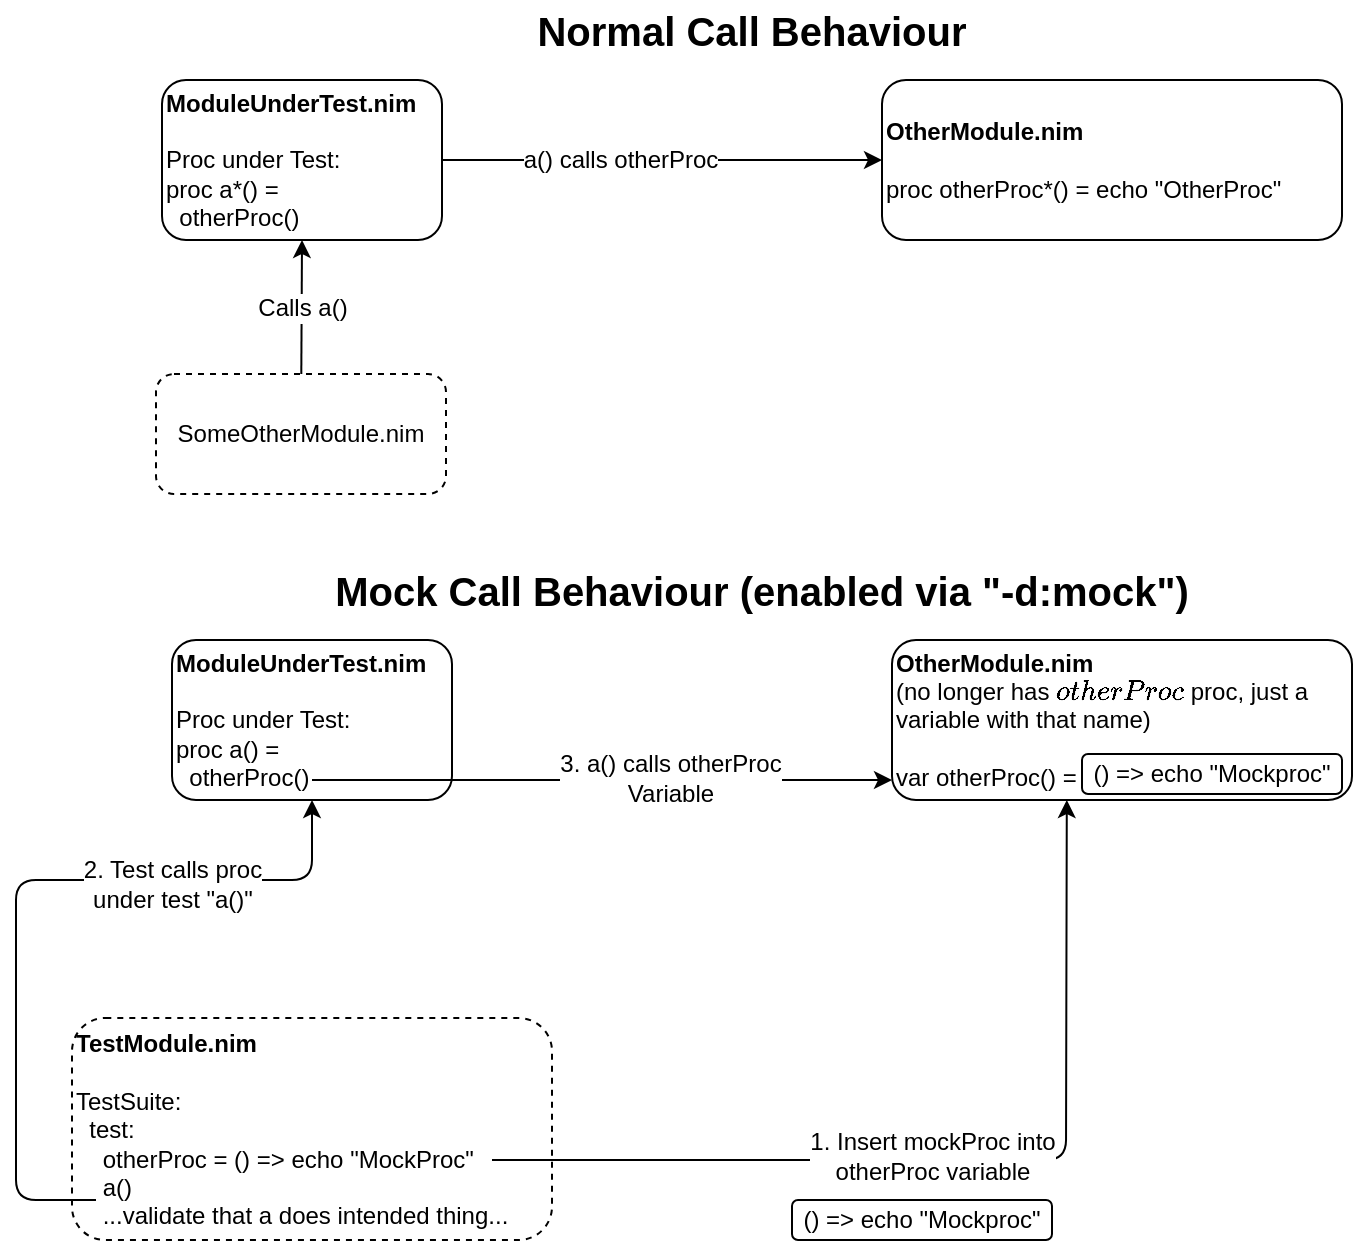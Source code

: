 <mxfile>
    <diagram id="bKo65RRr0gXhGwOgnKGA" name="Page-1">
        <mxGraphModel dx="873" dy="398" grid="1" gridSize="10" guides="1" tooltips="1" connect="1" arrows="1" fold="1" page="1" pageScale="1" pageWidth="827" pageHeight="1169" background="#ffffff" math="0" shadow="0">
            <root>
                <mxCell id="0"/>
                <mxCell id="1" parent="0"/>
                <mxCell id="21" value="&lt;b&gt;&lt;font style=&quot;font-size: 20px&quot;&gt;Mock Call Behaviour (enabled via &quot;-d:mock&quot;)&lt;/font&gt;&lt;/b&gt;" style="text;html=1;strokeColor=none;fillColor=none;align=center;verticalAlign=middle;whiteSpace=wrap;rounded=0;" vertex="1" parent="1">
                    <mxGeometry x="235" y="620" width="580" height="30" as="geometry"/>
                </mxCell>
                <mxCell id="24" value="&lt;div style=&quot;text-align: center&quot;&gt;&lt;span&gt;&lt;b&gt;ModuleUnderTest.nim&lt;/b&gt;&lt;/span&gt;&lt;/div&gt;&lt;div style=&quot;text-align: center&quot;&gt;&lt;span&gt;&lt;br&gt;&lt;/span&gt;&lt;/div&gt;&lt;span&gt;&lt;div&gt;&lt;span&gt;Proc under Test:&lt;/span&gt;&lt;/div&gt;&lt;/span&gt;&lt;div&gt;proc a() =&amp;nbsp;&lt;/div&gt;&lt;div&gt;&amp;nbsp; otherProc()&lt;/div&gt;" style="rounded=1;whiteSpace=wrap;html=1;align=left;" vertex="1" parent="1">
                    <mxGeometry x="230" y="660" width="140" height="80" as="geometry"/>
                </mxCell>
                <mxCell id="25" value="&lt;div&gt;&lt;span&gt;&lt;b&gt;OtherModule.nim&lt;/b&gt;&lt;/span&gt;&lt;/div&gt;&lt;div&gt;&lt;span&gt;(no longer has `otherProc` proc, just a variable with that name)&lt;/span&gt;&lt;/div&gt;&lt;div&gt;&lt;span&gt;&lt;br&gt;&lt;/span&gt;&lt;/div&gt;&lt;div&gt;&lt;span&gt;var otherProc() = () =&amp;gt;&amp;nbsp;&lt;/span&gt;&lt;span&gt;echo &quot;OtherProc&quot;&lt;/span&gt;&lt;br&gt;&lt;/div&gt;" style="rounded=1;whiteSpace=wrap;html=1;align=left;" vertex="1" parent="1">
                    <mxGeometry x="590" y="660" width="230" height="80" as="geometry"/>
                </mxCell>
                <mxCell id="28" value="() =&amp;gt; echo &quot;Mockproc&quot;" style="rounded=1;whiteSpace=wrap;html=1;fontSize=12;" vertex="1" parent="1">
                    <mxGeometry x="685" y="717" width="130" height="20" as="geometry"/>
                </mxCell>
                <mxCell id="40" value="&lt;b&gt;TestModule.nim&lt;br&gt;&lt;/b&gt;&lt;br&gt;TestSuite:&lt;br&gt;&amp;nbsp; test:&lt;br&gt;&amp;nbsp; &amp;nbsp; otherProc = () =&amp;gt; echo &quot;MockProc&quot;&lt;br&gt;&amp;nbsp; &amp;nbsp; a()&lt;br&gt;&amp;nbsp; &amp;nbsp; ...validate that a does intended thing..." style="rounded=1;whiteSpace=wrap;html=1;fontSize=12;align=left;dashed=1;" vertex="1" parent="1">
                    <mxGeometry x="180" y="849" width="240" height="111" as="geometry"/>
                </mxCell>
                <mxCell id="46" value="() =&amp;gt; echo &quot;Mockproc&quot;" style="rounded=1;whiteSpace=wrap;html=1;fontSize=12;" vertex="1" parent="1">
                    <mxGeometry x="540" y="940" width="130" height="20" as="geometry"/>
                </mxCell>
                <mxCell id="22" style="edgeStyle=none;html=1;entryX=0.38;entryY=1;entryDx=0;entryDy=0;exitX=0.875;exitY=0.64;exitDx=0;exitDy=0;exitPerimeter=0;entryPerimeter=0;" edge="1" parent="1" source="40" target="25">
                    <mxGeometry relative="1" as="geometry">
                        <mxPoint x="300" y="740" as="targetPoint"/>
                        <mxPoint x="330" y="801.429" as="sourcePoint"/>
                        <Array as="points">
                            <mxPoint x="677" y="920"/>
                        </Array>
                    </mxGeometry>
                </mxCell>
                <mxCell id="56" value="1. Insert mockProc into&lt;br&gt;otherProc variable" style="edgeLabel;html=1;align=center;verticalAlign=middle;resizable=0;points=[];fontSize=12;" vertex="1" connectable="0" parent="22">
                    <mxGeometry x="-0.058" y="2" relative="1" as="geometry">
                        <mxPoint as="offset"/>
                    </mxGeometry>
                </mxCell>
                <mxCell id="42" value="" style="edgeStyle=none;html=1;fontSize=12;entryX=0.5;entryY=1;entryDx=0;entryDy=0;exitX=0.05;exitY=0.82;exitDx=0;exitDy=0;exitPerimeter=0;" edge="1" parent="1" source="40" target="24">
                    <mxGeometry relative="1" as="geometry">
                        <mxPoint x="191.92" y="886.024" as="sourcePoint"/>
                        <mxPoint x="292" y="740" as="targetPoint"/>
                        <Array as="points">
                            <mxPoint x="152" y="940"/>
                            <mxPoint x="152" y="780"/>
                            <mxPoint x="300" y="780"/>
                        </Array>
                    </mxGeometry>
                </mxCell>
                <mxCell id="43" value="2. Test calls proc &lt;br&gt;under test &quot;a()&quot;" style="edgeLabel;html=1;align=center;verticalAlign=middle;resizable=0;points=[];fontSize=12;" vertex="1" connectable="0" parent="42">
                    <mxGeometry x="-0.358" relative="1" as="geometry">
                        <mxPoint x="78" y="-74" as="offset"/>
                    </mxGeometry>
                </mxCell>
                <mxCell id="47" value="&lt;b&gt;&lt;font style=&quot;font-size: 20px&quot;&gt;Normal Call Behaviour&lt;/font&gt;&lt;/b&gt;" style="text;html=1;strokeColor=none;fillColor=none;align=center;verticalAlign=middle;whiteSpace=wrap;rounded=0;" vertex="1" parent="1">
                    <mxGeometry x="230" y="340" width="580" height="30" as="geometry"/>
                </mxCell>
                <mxCell id="48" style="edgeStyle=none;html=1;entryX=0;entryY=0.5;entryDx=0;entryDy=0;fontSize=12;" edge="1" parent="1" source="50" target="51">
                    <mxGeometry relative="1" as="geometry"/>
                </mxCell>
                <mxCell id="49" value="a() calls otherProc" style="edgeLabel;html=1;align=center;verticalAlign=middle;resizable=0;points=[];fontSize=12;" vertex="1" connectable="0" parent="48">
                    <mxGeometry x="-0.494" relative="1" as="geometry">
                        <mxPoint x="33" as="offset"/>
                    </mxGeometry>
                </mxCell>
                <mxCell id="50" value="&lt;div style=&quot;text-align: center&quot;&gt;&lt;span&gt;&lt;b&gt;ModuleUnderTest.nim&lt;/b&gt;&lt;/span&gt;&lt;/div&gt;&lt;div style=&quot;text-align: center&quot;&gt;&lt;span&gt;&lt;br&gt;&lt;/span&gt;&lt;/div&gt;&lt;span&gt;&lt;div&gt;&lt;span&gt;Proc under Test:&lt;/span&gt;&lt;/div&gt;&lt;/span&gt;&lt;div&gt;proc a*() =&amp;nbsp;&lt;/div&gt;&lt;div&gt;&amp;nbsp; otherProc()&lt;/div&gt;" style="rounded=1;whiteSpace=wrap;html=1;align=left;" vertex="1" parent="1">
                    <mxGeometry x="225" y="380" width="140" height="80" as="geometry"/>
                </mxCell>
                <mxCell id="51" value="&lt;div&gt;&lt;span&gt;&lt;b&gt;OtherModule.nim&lt;/b&gt;&lt;/span&gt;&lt;/div&gt;&lt;div&gt;&lt;span&gt;&lt;br&gt;&lt;/span&gt;&lt;/div&gt;&lt;div&gt;&lt;span&gt;proc otherProc*() = &lt;/span&gt;&lt;span&gt;echo &quot;OtherProc&quot;&lt;/span&gt;&lt;br&gt;&lt;/div&gt;" style="rounded=1;whiteSpace=wrap;html=1;align=left;" vertex="1" parent="1">
                    <mxGeometry x="585" y="380" width="230" height="80" as="geometry"/>
                </mxCell>
                <mxCell id="55" value="Calls a()" style="edgeStyle=none;html=1;entryX=0.5;entryY=1;entryDx=0;entryDy=0;fontSize=12;" edge="1" parent="1" source="53" target="50">
                    <mxGeometry relative="1" as="geometry"/>
                </mxCell>
                <mxCell id="53" value="SomeOtherModule.nim" style="rounded=1;whiteSpace=wrap;html=1;fontSize=12;dashed=1;" vertex="1" parent="1">
                    <mxGeometry x="222" y="527" width="145" height="60" as="geometry"/>
                </mxCell>
                <mxCell id="44" style="edgeStyle=none;html=1;entryX=0;entryY=0.875;entryDx=0;entryDy=0;fontSize=12;exitX=0.5;exitY=0.875;exitDx=0;exitDy=0;exitPerimeter=0;entryPerimeter=0;" edge="1" parent="1" source="24" target="25">
                    <mxGeometry relative="1" as="geometry"/>
                </mxCell>
                <mxCell id="45" value="3. a() calls otherProc&lt;br&gt;Variable" style="edgeLabel;html=1;align=center;verticalAlign=middle;resizable=0;points=[];fontSize=12;" vertex="1" connectable="0" parent="44">
                    <mxGeometry x="-0.494" relative="1" as="geometry">
                        <mxPoint x="105" y="-1" as="offset"/>
                    </mxGeometry>
                </mxCell>
            </root>
        </mxGraphModel>
    </diagram>
</mxfile>
